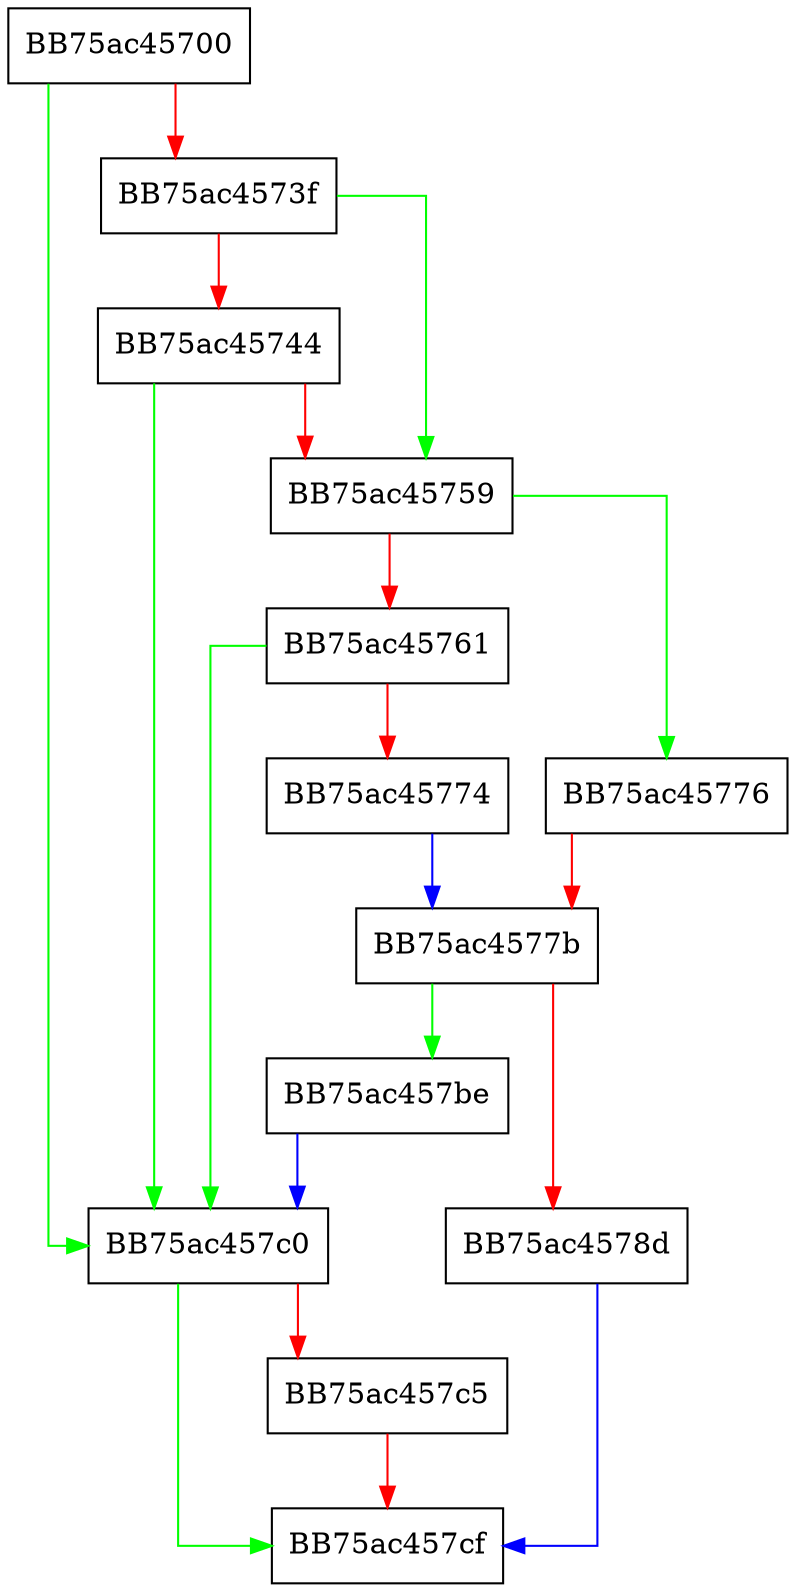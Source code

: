 digraph CreateTemporaryIO {
  node [shape="box"];
  graph [splines=ortho];
  BB75ac45700 -> BB75ac457c0 [color="green"];
  BB75ac45700 -> BB75ac4573f [color="red"];
  BB75ac4573f -> BB75ac45759 [color="green"];
  BB75ac4573f -> BB75ac45744 [color="red"];
  BB75ac45744 -> BB75ac457c0 [color="green"];
  BB75ac45744 -> BB75ac45759 [color="red"];
  BB75ac45759 -> BB75ac45776 [color="green"];
  BB75ac45759 -> BB75ac45761 [color="red"];
  BB75ac45761 -> BB75ac457c0 [color="green"];
  BB75ac45761 -> BB75ac45774 [color="red"];
  BB75ac45774 -> BB75ac4577b [color="blue"];
  BB75ac45776 -> BB75ac4577b [color="red"];
  BB75ac4577b -> BB75ac457be [color="green"];
  BB75ac4577b -> BB75ac4578d [color="red"];
  BB75ac4578d -> BB75ac457cf [color="blue"];
  BB75ac457be -> BB75ac457c0 [color="blue"];
  BB75ac457c0 -> BB75ac457cf [color="green"];
  BB75ac457c0 -> BB75ac457c5 [color="red"];
  BB75ac457c5 -> BB75ac457cf [color="red"];
}